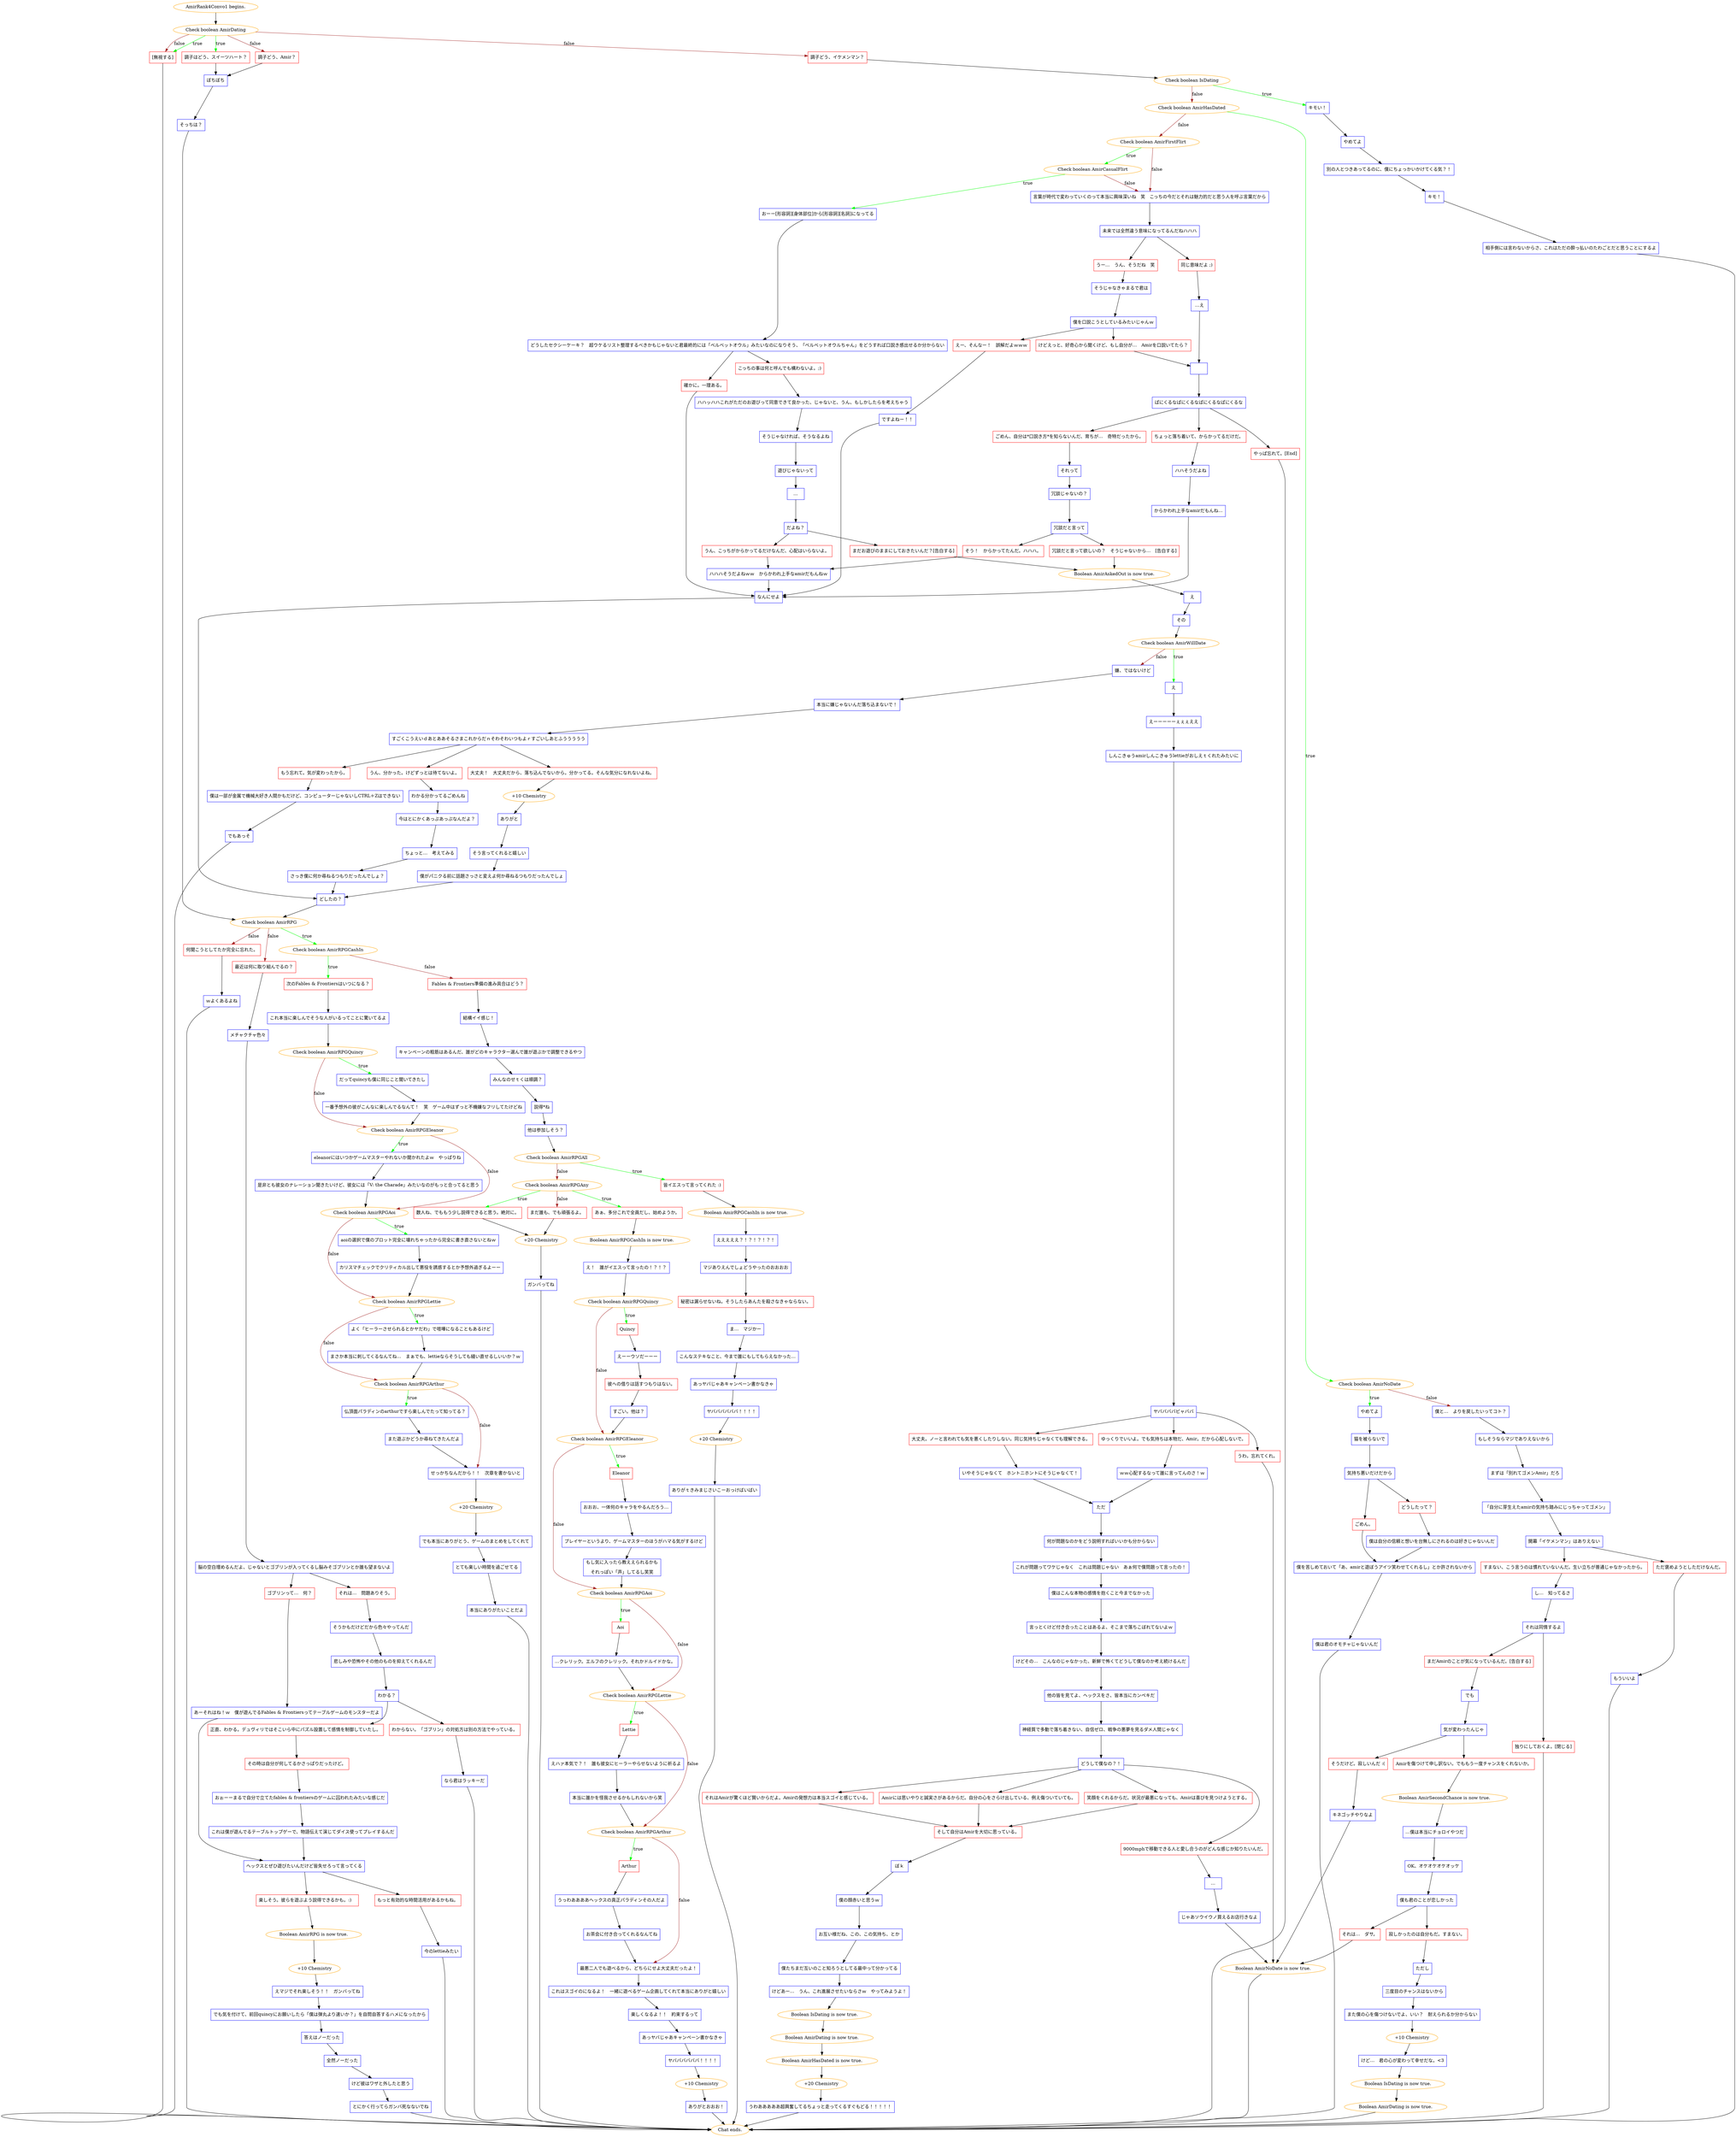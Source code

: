 digraph {
	"AmirRank4Convo1 begins." [color=orange];
		"AmirRank4Convo1 begins." -> j1546680134;
	j1546680134 [label="Check boolean AmirDating",color=orange];
		j1546680134 -> j1752666132 [label=true,color=green];
		j1546680134 -> j85835136 [label=true,color=green];
		j1546680134 -> j1583924542 [label=false,color=brown];
		j1546680134 -> j3433641295 [label=false,color=brown];
		j1546680134 -> j85835136 [label=false,color=brown];
	j1752666132 [label="調子はどう、スイーツハート？",shape=box,color=red];
		j1752666132 -> j4157814063;
	j85835136 [label="[無視する]",shape=box,color=red];
		j85835136 -> "Chat ends.";
	j1583924542 [label="調子どう、Amir？",shape=box,color=red];
		j1583924542 -> j4157814063;
	j3433641295 [label="調子どう、イケメンマン？",shape=box,color=red];
		j3433641295 -> j2868275779;
	j4157814063 [label="ぼちぼち",shape=box,color=blue];
		j4157814063 -> j1710382162;
	"Chat ends." [color=orange];
	j2868275779 [label="Check boolean IsDating",color=orange];
		j2868275779 -> j2454715784 [label=true,color=green];
		j2868275779 -> j3137870552 [label=false,color=brown];
	j1710382162 [label="そっちは？",shape=box,color=blue];
		j1710382162 -> j951173510;
	j2454715784 [label="キモい！",shape=box,color=blue];
		j2454715784 -> j3540195564;
	j3137870552 [label="Check boolean AmirHasDated",color=orange];
		j3137870552 -> j1373206343 [label=true,color=green];
		j3137870552 -> j149341729 [label=false,color=brown];
	j951173510 [label="Check boolean AmirRPG",color=orange];
		j951173510 -> j2276043232 [label=true,color=green];
		j951173510 -> j1344418068 [label=false,color=brown];
		j951173510 -> j3128569040 [label=false,color=brown];
	j3540195564 [label="やめてよ",shape=box,color=blue];
		j3540195564 -> j4138733157;
	j1373206343 [label="Check boolean AmirNoDate",color=orange];
		j1373206343 -> j3401839886 [label=true,color=green];
		j1373206343 -> j2988831987 [label=false,color=brown];
	j149341729 [label="Check boolean AmirFirstFlirt",color=orange];
		j149341729 -> j3288259453 [label=true,color=green];
		j149341729 -> j2307508794 [label=false,color=brown];
	j2276043232 [label="Check boolean AmirRPGCashIn",color=orange];
		j2276043232 -> j323793623 [label=true,color=green];
		j2276043232 -> j2459875153 [label=false,color=brown];
	j1344418068 [label="最近は何に取り組んでるの？",shape=box,color=red];
		j1344418068 -> j3433240956;
	j3128569040 [label="何聞こうとしてたか完全に忘れた。",shape=box,color=red];
		j3128569040 -> j3227154309;
	j4138733157 [label="別の人とつきあってるのに、僕にちょっかいかけてくる気？！",shape=box,color=blue];
		j4138733157 -> j792540237;
	j3401839886 [label="やめてよ",shape=box,color=blue];
		j3401839886 -> j3287149557;
	j2988831987 [label="僕と…　よりを戻したいってコト？",shape=box,color=blue];
		j2988831987 -> j2683483271;
	j3288259453 [label="Check boolean AmirCasualFlirt",color=orange];
		j3288259453 -> j1357648473 [label=true,color=green];
		j3288259453 -> j2307508794 [label=false,color=brown];
	j2307508794 [label="言葉が時代で変わっていくのって本当に興味深いね　笑　こっちの今だとそれは魅力的だと思う人を呼ぶ言葉だから",shape=box,color=blue];
		j2307508794 -> j2666591407;
	j323793623 [label="次のFables & Frontiersはいつになる？",shape=box,color=red];
		j323793623 -> j362603347;
	j2459875153 [label=" Fables & Frontiers準備の進み具合はどう？",shape=box,color=red];
		j2459875153 -> j1740007308;
	j3433240956 [label="メチャクチャ色々",shape=box,color=blue];
		j3433240956 -> j1852417143;
	j3227154309 [label="ｗよくあるよね",shape=box,color=blue];
		j3227154309 -> "Chat ends.";
	j792540237 [label="キモ！",shape=box,color=blue];
		j792540237 -> j2329818849;
	j3287149557 [label="猫を被らないで",shape=box,color=blue];
		j3287149557 -> j4290238561;
	j2683483271 [label="もしそうならマジでありえないから",shape=box,color=blue];
		j2683483271 -> j1519013150;
	j1357648473 [label="おーー[形容詞][身体部位]から[形容詞][名詞]になってる",shape=box,color=blue];
		j1357648473 -> j2595420818;
	j2666591407 [label="未来では全然違う意味になってるんだねハハハ",shape=box,color=blue];
		j2666591407 -> j2200651590;
		j2666591407 -> j1837689118;
	j362603347 [label="これ本当に楽しんでそうな人がいるってことに驚いてるよ",shape=box,color=blue];
		j362603347 -> j1055062996;
	j1740007308 [label="結構イイ感じ！",shape=box,color=blue];
		j1740007308 -> j2840270588;
	j1852417143 [label="脳の空白埋めるんだよ、じゃないとゴブリンが入ってくるし脳みそゴブリンとか誰も望まないよ",shape=box,color=blue];
		j1852417143 -> j786064537;
		j1852417143 -> j2356236919;
	j2329818849 [label="相手側には言わないからさ、これはただの酔っ払いのたわごとだと思うことにするよ",shape=box,color=blue];
		j2329818849 -> "Chat ends.";
	j4290238561 [label="気持ち悪いだけだから",shape=box,color=blue];
		j4290238561 -> j38715635;
		j4290238561 -> j1204442913;
	j1519013150 [label="まずは「別れてゴメンAmir」だろ",shape=box,color=blue];
		j1519013150 -> j166760701;
	j2595420818 [label="どうしたセクシーケーキ？　超ウケるリスト整理するべきかもじゃないと君最終的には「ベルベットオウル」みたいなのになりそう、「ベルベットオウルちゃん」をどうすれば口説き感出せるか分からない",shape=box,color=blue];
		j2595420818 -> j2120695502;
		j2595420818 -> j2457281198;
	j2200651590 [label="うー…　うん、そうだね　笑",shape=box,color=red];
		j2200651590 -> j2202204571;
	j1837689118 [label="同じ意味だよ ;)",shape=box,color=red];
		j1837689118 -> j2958760607;
	j1055062996 [label="Check boolean AmirRPGQuincy",color=orange];
		j1055062996 -> j3591013617 [label=true,color=green];
		j1055062996 -> j3649186233 [label=false,color=brown];
	j2840270588 [label="キャンペーンの粗筋はあるんだ、誰がどのキャラクター選んで誰が遊ぶかで調整できるやつ",shape=box,color=blue];
		j2840270588 -> j2702956016;
	j786064537 [label="それは…　問題ありそう。",shape=box,color=red];
		j786064537 -> j358903603;
	j2356236919 [label="ゴブリンって…　何？",shape=box,color=red];
		j2356236919 -> j2067047230;
	j38715635 [label="ごめん。",shape=box,color=red];
		j38715635 -> j1277995245;
	j1204442913 [label="どうしたって？",shape=box,color=red];
		j1204442913 -> j2636104379;
	j166760701 [label="「自分に芽生えたamirの気持ち踏みにじっちゃってゴメン」",shape=box,color=blue];
		j166760701 -> j3004078727;
	j2120695502 [label="こっちの事は何と呼んでも構わないよ。;)",shape=box,color=red];
		j2120695502 -> j3308465506;
	j2457281198 [label="確かに。一理ある。",shape=box,color=red];
		j2457281198 -> j2868495111;
	j2202204571 [label="そうじゃなきゃまるで君は",shape=box,color=blue];
		j2202204571 -> j1076014851;
	j2958760607 [label="…え",shape=box,color=blue];
		j2958760607 -> j985896410;
	j3591013617 [label="だってquincyも僕に同じこと聞いてきたし",shape=box,color=blue];
		j3591013617 -> j1127588616;
	j3649186233 [label="Check boolean AmirRPGEleanor",color=orange];
		j3649186233 -> j3099778631 [label=true,color=green];
		j3649186233 -> j1319037662 [label=false,color=brown];
	j2702956016 [label="みんなのせｔくは順調？",shape=box,color=blue];
		j2702956016 -> j1196469245;
	j358903603 [label="そうかもだけどだから色々やってんだ",shape=box,color=blue];
		j358903603 -> j124967796;
	j2067047230 [label="あーそれはね！ｗ　僕が遊んでるFables & Frontiersってテーブルゲームのモンスターだよ",shape=box,color=blue];
		j2067047230 -> j3343147557;
	j1277995245 [label="僕を苦しめておいて「あ、amirと遊ぼうアイツ笑わせてくれるし」とか許されないから",shape=box,color=blue];
		j1277995245 -> j3525603339;
	j2636104379 [label="僕は自分の信頼と想いを台無しにされるのは好きじゃないんだ",shape=box,color=blue];
		j2636104379 -> j1277995245;
	j3004078727 [label="開幕「イケメンマン」はありえない",shape=box,color=blue];
		j3004078727 -> j2393774646;
		j3004078727 -> j3272019529;
	j3308465506 [label="ハハッハハこれがただのお遊びって同意できて良かった、じゃないと、うん、もしかしたらを考えちゃう",shape=box,color=blue];
		j3308465506 -> j627879140;
	j2868495111 [label="なんにせよ",shape=box,color=blue];
		j2868495111 -> j2506540635;
	j1076014851 [label="僕を口説こうとしているみたいじゃんｗ",shape=box,color=blue];
		j1076014851 -> j2053508222;
		j1076014851 -> j562406420;
	j985896410 [label=" ",shape=box,color=blue];
		j985896410 -> j3768021197;
	j1127588616 [label="一番予想外の彼がこんなに楽しんでるなんて！　笑　ゲーム中はずっと不機嫌なフリしてたけどね",shape=box,color=blue];
		j1127588616 -> j3649186233;
	j3099778631 [label="eleanorにはいつかゲームマスターやれないか聞かれたよｗ　やっぱりね",shape=box,color=blue];
		j3099778631 -> j704726390;
	j1319037662 [label="Check boolean AmirRPGAoi",color=orange];
		j1319037662 -> j2590920657 [label=true,color=green];
		j1319037662 -> j815849730 [label=false,color=brown];
	j1196469245 [label="説得*ね",shape=box,color=blue];
		j1196469245 -> j1289582225;
	j124967796 [label="悲しみや恐怖やその他のものを抑えてくれるんだ",shape=box,color=blue];
		j124967796 -> j3323697906;
	j3343147557 [label="ヘックスとぜひ遊びたいんだけど皆失せろって言ってくる",shape=box,color=blue];
		j3343147557 -> j1688975221;
		j3343147557 -> j823395698;
	j3525603339 [label="僕は君のオモチャじゃないんだ",shape=box,color=blue];
		j3525603339 -> "Chat ends.";
	j2393774646 [label="すまない、こう言うのは慣れていないんだ。生い立ちが普通じゃなかったから。",shape=box,color=red];
		j2393774646 -> j3035828069;
	j3272019529 [label="ただ褒めようとしただけなんだ。",shape=box,color=red];
		j3272019529 -> j3842738984;
	j627879140 [label="そうじゃなければ、そうなるよね",shape=box,color=blue];
		j627879140 -> j477079803;
	j2506540635 [label="どしたの？",shape=box,color=blue];
		j2506540635 -> j951173510;
	j2053508222 [label="えー、そんなー！　誤解だよｗｗｗ",shape=box,color=red];
		j2053508222 -> j535768517;
	j562406420 [label="けどえっと、好奇心から聞くけど、もし自分が…　Amirを口説いてたら？",shape=box,color=red];
		j562406420 -> j985896410;
	j3768021197 [label="ぱにくるなぱにくるなぱにくるなぱにくるな",shape=box,color=blue];
		j3768021197 -> j1984814284;
		j3768021197 -> j264686797;
		j3768021197 -> j1711948804;
	j704726390 [label="是非とも彼女のナレーション聞きたいけど、彼女には「V: the Charade」みたいなのがもっと合ってると思う",shape=box,color=blue];
		j704726390 -> j1319037662;
	j2590920657 [label="aoiの選択で僕のプロット完全に壊れちゃったから完全に書き直さないとねｗ",shape=box,color=blue];
		j2590920657 -> j1429129581;
	j815849730 [label="Check boolean AmirRPGLettie",color=orange];
		j815849730 -> j2907447896 [label=true,color=green];
		j815849730 -> j2768534854 [label=false,color=brown];
	j1289582225 [label="他は参加しそう？",shape=box,color=blue];
		j1289582225 -> j2900695109;
	j3323697906 [label="わかる？",shape=box,color=blue];
		j3323697906 -> j70929421;
		j3323697906 -> j4051461852;
	j1688975221 [label="楽しそう。彼らを遊ぶよう説得できるかも。:)　",shape=box,color=red];
		j1688975221 -> j2608608625;
	j823395698 [label="もっと有効的な時間活用があるかもね。",shape=box,color=red];
		j823395698 -> j788012172;
	j3035828069 [label="し…　知ってるさ",shape=box,color=blue];
		j3035828069 -> j2472673806;
	j3842738984 [label="もういいよ",shape=box,color=blue];
		j3842738984 -> "Chat ends.";
	j477079803 [label="遊びじゃないって",shape=box,color=blue];
		j477079803 -> j1904005595;
	j535768517 [label="ですよねー！！",shape=box,color=blue];
		j535768517 -> j2868495111;
	j1984814284 [label="ちょっと落ち着いて、からかってるだけだ。",shape=box,color=red];
		j1984814284 -> j3014400600;
	j264686797 [label="ごめん、自分は*口説き方*を知らないんだ、育ちが…　奇特だったから。",shape=box,color=red];
		j264686797 -> j3044483983;
	j1711948804 [label="やっぱ忘れて。[End]",shape=box,color=red];
		j1711948804 -> "Chat ends.";
	j1429129581 [label="カリスマチェックでクリティカル出して悪役を誘惑するとか予想外過ぎるよーー",shape=box,color=blue];
		j1429129581 -> j815849730;
	j2907447896 [label="よく「ヒーラーさせられるとかヤだわ」で喧嘩になることもあるけど",shape=box,color=blue];
		j2907447896 -> j2420802018;
	j2768534854 [label="Check boolean AmirRPGArthur",color=orange];
		j2768534854 -> j2900420647 [label=true,color=green];
		j2768534854 -> j2935646496 [label=false,color=brown];
	j2900695109 [label="Check boolean AmirRPGAll",color=orange];
		j2900695109 -> j683551621 [label=true,color=green];
		j2900695109 -> j3439868174 [label=false,color=brown];
	j70929421 [label="正直、わかる。デュヴィリではそこいら中にパズル設置して感情を制御していたし。",shape=box,color=red];
		j70929421 -> j432125481;
	j4051461852 [label="わからない。「ゴブリン」の対処方は別の方法でやっている。",shape=box,color=red];
		j4051461852 -> j2416573034;
	j2608608625 [label="Boolean AmirRPG is now true.",color=orange];
		j2608608625 -> j4143741795;
	j788012172 [label="今のlettieみたい",shape=box,color=blue];
		j788012172 -> "Chat ends.";
	j2472673806 [label="それは同情するよ",shape=box,color=blue];
		j2472673806 -> j347447420;
		j2472673806 -> j499923271;
	j1904005595 [label="…",shape=box,color=blue];
		j1904005595 -> j1937619711;
	j3014400600 [label="ハハそうだよね",shape=box,color=blue];
		j3014400600 -> j1706972962;
	j3044483983 [label="それって",shape=box,color=blue];
		j3044483983 -> j3630701247;
	j2420802018 [label="まさか本当に刺してくるなんてね…　まぁでも、lettieならそうしても縫い直せるしいいか？ｗ",shape=box,color=blue];
		j2420802018 -> j2768534854;
	j2900420647 [label="仏頂面パラディンのarthurですら楽しんでたって知ってる？",shape=box,color=blue];
		j2900420647 -> j2206390191;
	j2935646496 [label="せっかちなんだから！！　次章を書かないと",shape=box,color=blue];
		j2935646496 -> j3538235319;
	j683551621 [label="皆イエスって言ってくれた :)",shape=box,color=red];
		j683551621 -> j1741342930;
	j3439868174 [label="Check boolean AmirRPGAny",color=orange];
		j3439868174 -> j128945153 [label=true,color=green];
		j3439868174 -> j3469063210 [label=true,color=green];
		j3439868174 -> j3797519209 [label=false,color=brown];
	j432125481 [label="その時は自分が何してるかさっぱりだったけど。",shape=box,color=red];
		j432125481 -> j1445241431;
	j2416573034 [label="なら君はラッキーだ",shape=box,color=blue];
		j2416573034 -> "Chat ends.";
	j4143741795 [label="+10 Chemistry",color=orange];
		j4143741795 -> j4089432666;
	j347447420 [label="まだAmirのことが気になっているんだ。[告白する]",shape=box,color=red];
		j347447420 -> j2298788350;
	j499923271 [label="独りにしておくよ。[閉じる]",shape=box,color=red];
		j499923271 -> "Chat ends.";
	j1937619711 [label="だよね？",shape=box,color=blue];
		j1937619711 -> j1513112884;
		j1937619711 -> j2807734804;
	j1706972962 [label="からかわれ上手なamirだもんね…",shape=box,color=blue];
		j1706972962 -> j2868495111;
	j3630701247 [label="冗談じゃないの？",shape=box,color=blue];
		j3630701247 -> j2820265860;
	j2206390191 [label="また遊ぶかどうか尋ねてきたんだよ",shape=box,color=blue];
		j2206390191 -> j2935646496;
	j3538235319 [label="+20 Chemistry",color=orange];
		j3538235319 -> j2487595848;
	j1741342930 [label="Boolean AmirRPGCashIn is now true.",color=orange];
		j1741342930 -> j4019854999;
	j128945153 [label="あぁ、多分これで全員だし、始めようか。",shape=box,color=red];
		j128945153 -> j4057580805;
	j3469063210 [label="数人ね、でももう少し説得できると思う。絶対に。",shape=box,color=red];
		j3469063210 -> j1509525979;
	j3797519209 [label="まだ誰も、でも頑張るよ。",shape=box,color=red];
		j3797519209 -> j1509525979;
	j1445241431 [label="おぉーーまるで自分で立てたfables & frontiersのゲームに囚われたみたいな感じだ",shape=box,color=blue];
		j1445241431 -> j3532613511;
	j4089432666 [label="えマジでそれ楽しそう！！　ガンバってね",shape=box,color=blue];
		j4089432666 -> j1971655773;
	j2298788350 [label="でも",shape=box,color=blue];
		j2298788350 -> j2575655689;
	j1513112884 [label="まだお遊びのままにしておきたいんだ？[告白する]",shape=box,color=red];
		j1513112884 -> j3347557235;
	j2807734804 [label="うん、こっちがからかってるだけなんだ、心配はいらないよ。",shape=box,color=red];
		j2807734804 -> j3554856735;
	j2820265860 [label="冗談だと言って",shape=box,color=blue];
		j2820265860 -> j2681701405;
		j2820265860 -> j1605107752;
	j2487595848 [label="でも本当にありがとう、ゲームのまとめをしてくれて",shape=box,color=blue];
		j2487595848 -> j1797085651;
	j4019854999 [label="えええええ？！？！？！？！",shape=box,color=blue];
		j4019854999 -> j499267209;
	j4057580805 [label="Boolean AmirRPGCashIn is now true.",color=orange];
		j4057580805 -> j138363388;
	j1509525979 [label="+20 Chemistry",color=orange];
		j1509525979 -> j2685587877;
	j3532613511 [label="これは僕が遊んでるテーブルトップゲーで、物語伝えて演じてダイス使ってプレイするんだ",shape=box,color=blue];
		j3532613511 -> j3343147557;
	j1971655773 [label="でも気を付けて、前回quincyにお願いしたら「僕は弾丸より速いか？」を自問自答するハメになったから",shape=box,color=blue];
		j1971655773 -> j2600449537;
	j2575655689 [label="気が変わったんじゃ",shape=box,color=blue];
		j2575655689 -> j135562580;
		j2575655689 -> j382740033;
	j3347557235 [label="Boolean AmirAskedOut is now true.",color=orange];
		j3347557235 -> j3971321059;
	j3554856735 [label="ハハハそうだよねｗｗ　からかわれ上手なamirだもんねｗ",shape=box,color=blue];
		j3554856735 -> j2868495111;
	j2681701405 [label="冗談だと言って欲しいの？　そうじゃないから…　[告白する]",shape=box,color=red];
		j2681701405 -> j3347557235;
	j1605107752 [label="そう！　からかってたんだ。ハハハ。",shape=box,color=red];
		j1605107752 -> j3554856735;
	j1797085651 [label="とても楽しい時間を過ごせてる",shape=box,color=blue];
		j1797085651 -> j1180998376;
	j499267209 [label="マジありえんでしょどうやったのおおおお",shape=box,color=blue];
		j499267209 -> j2098256532;
	j138363388 [label="え！　誰がイエスって言ったの！？！？",shape=box,color=blue];
		j138363388 -> j3110991413;
	j2685587877 [label="ガンバってね",shape=box,color=blue];
		j2685587877 -> "Chat ends.";
	j2600449537 [label="答えはノーだった",shape=box,color=blue];
		j2600449537 -> j1982517114;
	j135562580 [label="そうだけど。寂しいんだ :(",shape=box,color=red];
		j135562580 -> j3534633391;
	j382740033 [label="Amirを傷つけて申し訳ない。でももう一度チャンスをくれないか。",shape=box,color=red];
		j382740033 -> j3703954363;
	j3971321059 [label="え",shape=box,color=blue];
		j3971321059 -> j1089790872;
	j1180998376 [label="本当にありがたいことだよ",shape=box,color=blue];
		j1180998376 -> "Chat ends.";
	j2098256532 [label="秘密は漏らせないね。そうしたらあんたを殺さなきゃならない。",shape=box,color=red];
		j2098256532 -> j1398798798;
	j3110991413 [label="Check boolean AmirRPGQuincy",color=orange];
		j3110991413 -> j3846271977 [label=true,color=green];
		j3110991413 -> j3861748651 [label=false,color=brown];
	j1982517114 [label="全然ノーだった",shape=box,color=blue];
		j1982517114 -> j2778842196;
	j3534633391 [label="キネゴッチやりなよ",shape=box,color=blue];
		j3534633391 -> j1438323710;
	j3703954363 [label="Boolean AmirSecondChance is now true.",color=orange];
		j3703954363 -> j2785728198;
	j1089790872 [label="その",shape=box,color=blue];
		j1089790872 -> j2482289751;
	j1398798798 [label="ま…　マジかー",shape=box,color=blue];
		j1398798798 -> j3663341956;
	j3846271977 [label="Quincy",shape=box,color=red];
		j3846271977 -> j190339542;
	j3861748651 [label="Check boolean AmirRPGEleanor",color=orange];
		j3861748651 -> j2463661128 [label=true,color=green];
		j3861748651 -> j706044045 [label=false,color=brown];
	j2778842196 [label="けど彼はワザと外したと思う",shape=box,color=blue];
		j2778842196 -> j1863539786;
	j1438323710 [label="Boolean AmirNoDate is now true.",color=orange];
		j1438323710 -> "Chat ends.";
	j2785728198 [label="…僕は本当にチョロイやつだ",shape=box,color=blue];
		j2785728198 -> j1037796669;
	j2482289751 [label="Check boolean AmirWillDate",color=orange];
		j2482289751 -> j3239109017 [label=true,color=green];
		j2482289751 -> j2487884390 [label=false,color=brown];
	j3663341956 [label="こんなステキなこと、今まで誰にもしてもらえなかった…",shape=box,color=blue];
		j3663341956 -> j1332252686;
	j190339542 [label="えーーウソだーーー",shape=box,color=blue];
		j190339542 -> j734587544;
	j2463661128 [label="Eleanor",shape=box,color=red];
		j2463661128 -> j114443268;
	j706044045 [label="Check boolean AmirRPGAoi",color=orange];
		j706044045 -> j696473919 [label=true,color=green];
		j706044045 -> j1524087374 [label=false,color=brown];
	j1863539786 [label="とにかく行ってらガンバ死なないでね",shape=box,color=blue];
		j1863539786 -> "Chat ends.";
	j1037796669 [label="OK、オケオケオケオッケ",shape=box,color=blue];
		j1037796669 -> j3981749570;
	j3239109017 [label="え",shape=box,color=blue];
		j3239109017 -> j848946464;
	j2487884390 [label="嫌、ではないけど",shape=box,color=blue];
		j2487884390 -> j4118641381;
	j1332252686 [label="あっヤバじゃあキャンペーン書かなきゃ",shape=box,color=blue];
		j1332252686 -> j2519029842;
	j734587544 [label="彼への借りは話すつもりはない。",shape=box,color=red];
		j734587544 -> j3266361264;
	j114443268 [label="おおお、一体何のキャラをやるんだろう…",shape=box,color=blue];
		j114443268 -> j2614943796;
	j696473919 [label="Aoi",shape=box,color=red];
		j696473919 -> j1003167057;
	j1524087374 [label="Check boolean AmirRPGLettie",color=orange];
		j1524087374 -> j3448203225 [label=true,color=green];
		j1524087374 -> j2397807320 [label=false,color=brown];
	j3981749570 [label="僕も君のことが恋しかった",shape=box,color=blue];
		j3981749570 -> j931159796;
		j3981749570 -> j1635275398;
	j848946464 [label="えーーーーーぇぇぇええ",shape=box,color=blue];
		j848946464 -> j78107432;
	j4118641381 [label="本当に嫌じゃないんだ落ち込まないで！",shape=box,color=blue];
		j4118641381 -> j896933670;
	j2519029842 [label="ヤババババババ！！！！",shape=box,color=blue];
		j2519029842 -> j3958061563;
	j3266361264 [label="すごい。他は？",shape=box,color=blue];
		j3266361264 -> j3861748651;
	j2614943796 [label="プレイヤーというより、ゲームマスターのほうがハマる気がするけど",shape=box,color=blue];
		j2614943796 -> j2356316139;
	j1003167057 [label="…クレリック。エルフのクレリック。それかドルイドかな。",shape=box,color=blue];
		j1003167057 -> j1524087374;
	j3448203225 [label="Lettie",shape=box,color=red];
		j3448203225 -> j2580612783;
	j2397807320 [label="Check boolean AmirRPGArthur",color=orange];
		j2397807320 -> j383046705 [label=true,color=green];
		j2397807320 -> j262164792 [label=false,color=brown];
	j931159796 [label="寂しかったのは自分もだ。すまない。",shape=box,color=red];
		j931159796 -> j1911909902;
	j1635275398 [label="それは…　ダサ。",shape=box,color=red];
		j1635275398 -> j1438323710;
	j78107432 [label="しんこきゅうamirしんこきゅうlettieがおしえｔくれたみたいに",shape=box,color=blue];
		j78107432 -> j3204813151;
	j896933670 [label="すごくこうえいｄあとああそるさまこれからだｎそわそわいつもよｒすごいしあとふううううう",shape=box,color=blue];
		j896933670 -> j1502387782;
		j896933670 -> j2073492072;
		j896933670 -> j3046960597;
	j3958061563 [label="+20 Chemistry",color=orange];
		j3958061563 -> j1911831000;
	j2356316139 [label="もし気に入ったら教ええられるかも
それっぽい「声」してるし笑笑",shape=box,color=blue];
		j2356316139 -> j706044045;
	j2580612783 [label="えハァ本気で？！　誰も彼女にヒーラーやらせないように祈るよ",shape=box,color=blue];
		j2580612783 -> j148414530;
	j383046705 [label="Arthur",shape=box,color=red];
		j383046705 -> j1550215821;
	j262164792 [label="最悪二人でも遊べるから、どちらにせよ大丈夫だったよ！",shape=box,color=blue];
		j262164792 -> j3356354084;
	j1911909902 [label="ただし",shape=box,color=blue];
		j1911909902 -> j1193972231;
	j3204813151 [label="ヤババババビャババ",shape=box,color=blue];
		j3204813151 -> j335134742;
		j3204813151 -> j286052758;
		j3204813151 -> j383217632;
	j1502387782 [label="大丈夫！　大丈夫だから、落ち込んでないから。分かってる。そんな気分になれないよね。",shape=box,color=red];
		j1502387782 -> j43144783;
	j2073492072 [label="うん、分かった。けどずっとは待てないよ。",shape=box,color=red];
		j2073492072 -> j236125386;
	j3046960597 [label="もう忘れて。気が変わったから。",shape=box,color=red];
		j3046960597 -> j1909081314;
	j1911831000 [label="ありがｔきみまじさいこーおっけばいばい",shape=box,color=blue];
		j1911831000 -> "Chat ends.";
	j148414530 [label="本当に誰かを怪我させるかもしれないから笑",shape=box,color=blue];
		j148414530 -> j2397807320;
	j1550215821 [label="うっわああああヘックスの真正パラディンその人だよ",shape=box,color=blue];
		j1550215821 -> j46612521;
	j3356354084 [label="これはスゴイのになるよ！　一緒に遊べるゲーム企画してくれて本当にありがと嬉しい",shape=box,color=blue];
		j3356354084 -> j3070653471;
	j1193972231 [label="三度目のチャンスはないから",shape=box,color=blue];
		j1193972231 -> j2302599731;
	j335134742 [label="うわ。忘れてくれ。",shape=box,color=red];
		j335134742 -> j1438323710;
	j286052758 [label="ゆっくりでいいよ。でも気持ちは本物だ、Amir。だから心配しないで。",shape=box,color=red];
		j286052758 -> j4109882923;
	j383217632 [label="大丈夫。ノーと言われても気を悪くしたりしない。同じ気持ちじゃなくても理解できる。",shape=box,color=red];
		j383217632 -> j1994304628;
	j43144783 [label="+10 Chemistry",color=orange];
		j43144783 -> j1597848275;
	j236125386 [label="わかる分かってるごめんね",shape=box,color=blue];
		j236125386 -> j1383181272;
	j1909081314 [label="僕は一部が金属で機械大好き人間かもだけど、コンピューターじゃないしCTRL＋Zはできない",shape=box,color=blue];
		j1909081314 -> j377149357;
	j46612521 [label="お茶会に付き合ってくれるなんてね",shape=box,color=blue];
		j46612521 -> j262164792;
	j3070653471 [label="楽しくなるよ！！　約束するって",shape=box,color=blue];
		j3070653471 -> j2800994850;
	j2302599731 [label="また僕の心を傷つけないでよ、いい？　耐えられるか分からない",shape=box,color=blue];
		j2302599731 -> j2185394869;
	j4109882923 [label="ｗｗ心配するなって誰に言ってんのさ！ｗ",shape=box,color=blue];
		j4109882923 -> j2887917375;
	j1994304628 [label="いやそうじゃなくて　ホントニホントにそうじゃなくて！",shape=box,color=blue];
		j1994304628 -> j2887917375;
	j1597848275 [label="ありがと",shape=box,color=blue];
		j1597848275 -> j354259564;
	j1383181272 [label="今はとにかくあっぷあっぷなんだよ？",shape=box,color=blue];
		j1383181272 -> j3336274198;
	j377149357 [label="でもあっそ",shape=box,color=blue];
		j377149357 -> "Chat ends.";
	j2800994850 [label="あっヤバじゃあキャンペーン書かなきゃ",shape=box,color=blue];
		j2800994850 -> j3672643720;
	j2185394869 [label="+10 Chemistry",color=orange];
		j2185394869 -> j1187577883;
	j2887917375 [label="ただ",shape=box,color=blue];
		j2887917375 -> j1701271233;
	j354259564 [label="そう言ってくれると嬉しい",shape=box,color=blue];
		j354259564 -> j2746260258;
	j3336274198 [label="ちょっと…　考えてみる",shape=box,color=blue];
		j3336274198 -> j161143975;
	j3672643720 [label="ヤババババババ！！！！",shape=box,color=blue];
		j3672643720 -> j2245144577;
	j1187577883 [label="けど…　君の心が変わって幸せだな。<3",shape=box,color=blue];
		j1187577883 -> j1300687325;
	j1701271233 [label="何が問題なのかをどう説明すればいいかも分からない",shape=box,color=blue];
		j1701271233 -> j3970057826;
	j2746260258 [label="僕がパニクる前に話題さっさと変えよ何か尋ねるつもりだったんでしょ",shape=box,color=blue];
		j2746260258 -> j2506540635;
	j161143975 [label="さっき僕に何か尋ねるつもりだったんでしょ？",shape=box,color=blue];
		j161143975 -> j2506540635;
	j2245144577 [label="+10 Chemistry",color=orange];
		j2245144577 -> j4118154124;
	j1300687325 [label="Boolean IsDating is now true.",color=orange];
		j1300687325 -> j3778687735;
	j3970057826 [label="これが問題ってワケじゃなく　これは問題じゃない　あぁ何で僕問題って言ったの！",shape=box,color=blue];
		j3970057826 -> j1004745085;
	j4118154124 [label="ありがとおおお！",shape=box,color=blue];
		j4118154124 -> "Chat ends.";
	j3778687735 [label="Boolean AmirDating is now true.",color=orange];
		j3778687735 -> "Chat ends.";
	j1004745085 [label="僕はこんな本物の感情を抱くこと今までなかった",shape=box,color=blue];
		j1004745085 -> j3549638053;
	j3549638053 [label="言っとくけど付き合ったことはあるよ、そこまで落ちこぼれてないよｗ",shape=box,color=blue];
		j3549638053 -> j3574892257;
	j3574892257 [label="けどその…　こんなのじゃなかった、新鮮で怖くてどうして僕なのか考え続けるんだ",shape=box,color=blue];
		j3574892257 -> j414921231;
	j414921231 [label="他の皆を見てよ、ヘックスをさ、皆本当にカンペキだ",shape=box,color=blue];
		j414921231 -> j924837660;
	j924837660 [label="神経質で多動で落ち着きない、自信ゼロ、戦争の悪夢を見るダメ人間じゃなく",shape=box,color=blue];
		j924837660 -> j621479896;
	j621479896 [label="どうして僕なの？！",shape=box,color=blue];
		j621479896 -> j4188723220;
		j621479896 -> j621138761;
		j621479896 -> j1255139108;
		j621479896 -> j3083209971;
	j4188723220 [label="それはAmirが驚くほど賢いからだよ。Amirの発想力は本当スゴイと感じている。",shape=box,color=red];
		j4188723220 -> j1872422607;
	j621138761 [label="Amirには思いやりと誠実さがあるからだ。自分の心をさらけ出している、例え傷ついていても。",shape=box,color=red];
		j621138761 -> j1872422607;
	j1255139108 [label="笑顔をくれるからだ。状況が最悪になっても、Amirは喜びを見つけようとする。",shape=box,color=red];
		j1255139108 -> j1872422607;
	j3083209971 [label="9000mphで移動できる人と愛し合うのがどんな感じか知りたいんだ。",shape=box,color=red];
		j3083209971 -> j1495301765;
	j1872422607 [label="そして自分はAmirを大切に思っている。",shape=box,color=red];
		j1872422607 -> j61544901;
	j1495301765 [label="…",shape=box,color=blue];
		j1495301765 -> j2080186061;
	j61544901 [label="ぼｋ",shape=box,color=blue];
		j61544901 -> j3253001566;
	j2080186061 [label="じゃあソウイウノ買えるお店行きなよ",shape=box,color=blue];
		j2080186061 -> j1438323710;
	j3253001566 [label="僕の顔赤いと思うｗ",shape=box,color=blue];
		j3253001566 -> j175068761;
	j175068761 [label="お互い様だね、この、この気持ち、とか",shape=box,color=blue];
		j175068761 -> j3409379095;
	j3409379095 [label="僕たちまだ互いのこと知ろうとしてる最中って分かってる",shape=box,color=blue];
		j3409379095 -> j3352258188;
	j3352258188 [label="けどあー…　うん、これ進展させたいならさｗ　やってみようよ！",shape=box,color=blue];
		j3352258188 -> j196132624;
	j196132624 [label="Boolean IsDating is now true.",color=orange];
		j196132624 -> j1816239899;
	j1816239899 [label="Boolean AmirDating is now true.",color=orange];
		j1816239899 -> j2326303409;
	j2326303409 [label="Boolean AmirHasDated is now true.",color=orange];
		j2326303409 -> j4075087215;
	j4075087215 [label="+20 Chemistry",color=orange];
		j4075087215 -> j1358153751;
	j1358153751 [label="うわあああああ超興奮してるちょっと走ってくるすぐもどる！！！！！",shape=box,color=blue];
		j1358153751 -> "Chat ends.";
}